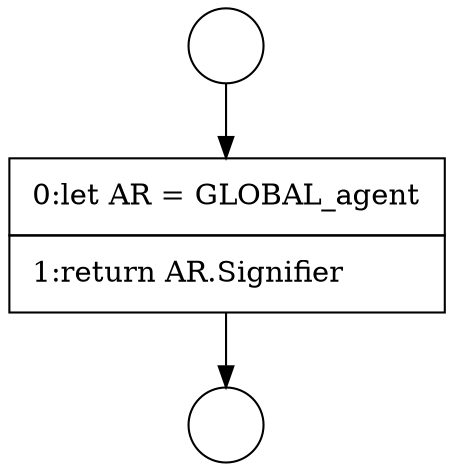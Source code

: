 digraph {
  node1505 [shape=circle label=" " color="black" fillcolor="white" style=filled]
  node1507 [shape=none, margin=0, label=<<font color="black">
    <table border="0" cellborder="1" cellspacing="0" cellpadding="10">
      <tr><td align="left">0:let AR = GLOBAL_agent</td></tr>
      <tr><td align="left">1:return AR.Signifier</td></tr>
    </table>
  </font>> color="black" fillcolor="white" style=filled]
  node1506 [shape=circle label=" " color="black" fillcolor="white" style=filled]
  node1505 -> node1507 [ color="black"]
  node1507 -> node1506 [ color="black"]
}
